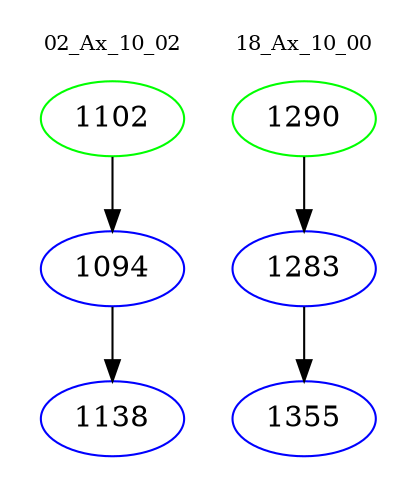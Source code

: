 digraph{
subgraph cluster_0 {
color = white
label = "02_Ax_10_02";
fontsize=10;
T0_1102 [label="1102", color="green"]
T0_1102 -> T0_1094 [color="black"]
T0_1094 [label="1094", color="blue"]
T0_1094 -> T0_1138 [color="black"]
T0_1138 [label="1138", color="blue"]
}
subgraph cluster_1 {
color = white
label = "18_Ax_10_00";
fontsize=10;
T1_1290 [label="1290", color="green"]
T1_1290 -> T1_1283 [color="black"]
T1_1283 [label="1283", color="blue"]
T1_1283 -> T1_1355 [color="black"]
T1_1355 [label="1355", color="blue"]
}
}
